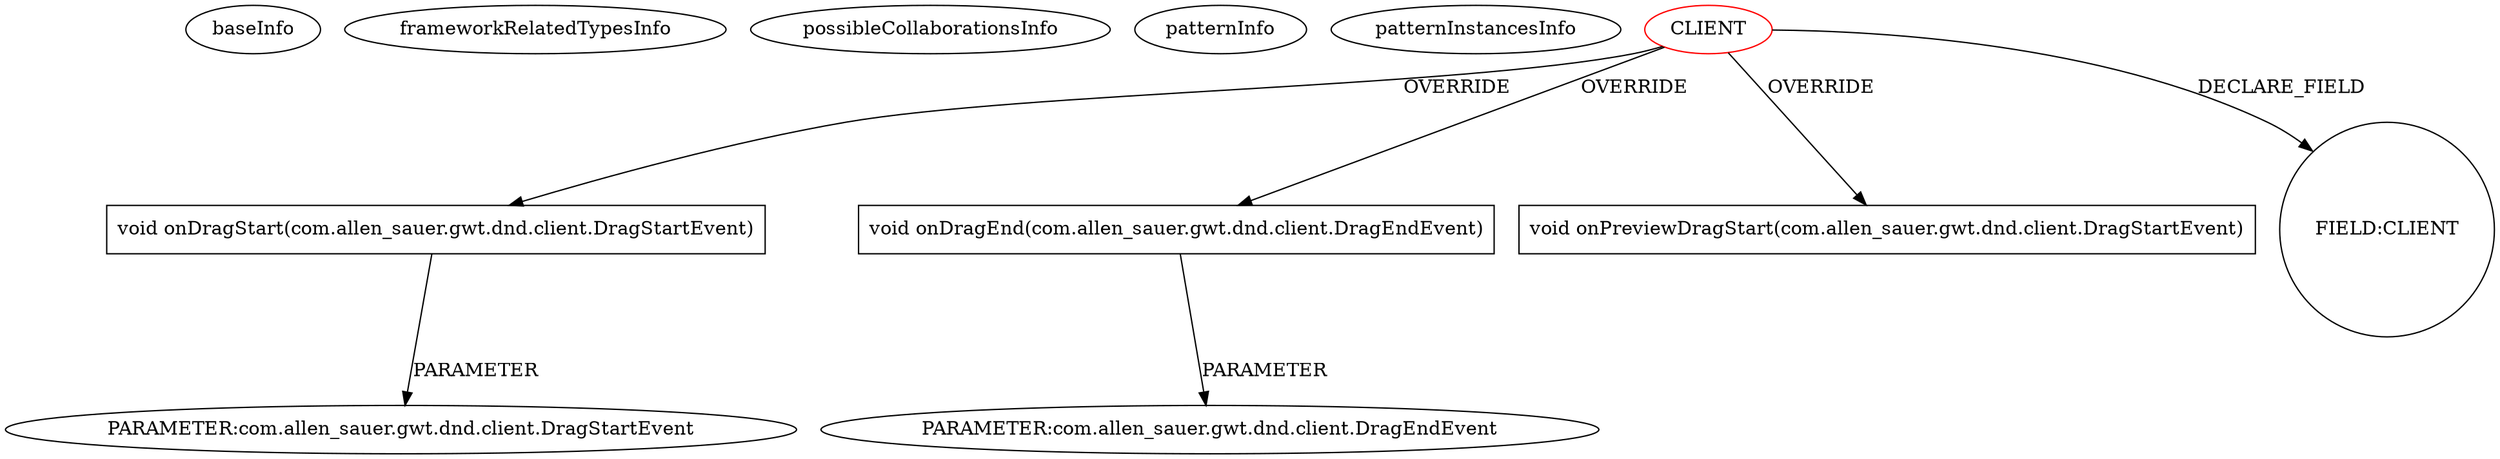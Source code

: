 digraph {
baseInfo[graphId=1764,category="pattern",isAnonymous=false,possibleRelation=false]
frameworkRelatedTypesInfo[]
possibleCollaborationsInfo[]
patternInfo[frequency=2.0,patternRootClient=0]
patternInstancesInfo[0="aramk-mechanix~/aramk-mechanix/mechanix-master/src/au/edu/unimelb/csse/smd/mechanix/client/view/GameController.java~GameController~729",1="luxferrari-AlgebrApp~/luxferrari-AlgebrApp/AlgebrApp-master/AlgebrApp/src/org/luxferrari/algebrapp/client/MonomialDragHandler.java~MonomialDragHandler~3644"]
29[label="PARAMETER:com.allen_sauer.gwt.dnd.client.DragStartEvent",vertexType="PARAMETER_DECLARATION",isFrameworkType=false]
28[label="void onDragStart(com.allen_sauer.gwt.dnd.client.DragStartEvent)",vertexType="OVERRIDING_METHOD_DECLARATION",isFrameworkType=false,shape=box]
0[label="CLIENT",vertexType="ROOT_CLIENT_CLASS_DECLARATION",isFrameworkType=false,color=red]
25[label="void onDragEnd(com.allen_sauer.gwt.dnd.client.DragEndEvent)",vertexType="OVERRIDING_METHOD_DECLARATION",isFrameworkType=false,shape=box]
34[label="void onPreviewDragStart(com.allen_sauer.gwt.dnd.client.DragStartEvent)",vertexType="OVERRIDING_METHOD_DECLARATION",isFrameworkType=false,shape=box]
26[label="PARAMETER:com.allen_sauer.gwt.dnd.client.DragEndEvent",vertexType="PARAMETER_DECLARATION",isFrameworkType=false]
8[label="FIELD:CLIENT",vertexType="FIELD_DECLARATION",isFrameworkType=false,shape=circle]
0->8[label="DECLARE_FIELD"]
28->29[label="PARAMETER"]
0->34[label="OVERRIDE"]
25->26[label="PARAMETER"]
0->28[label="OVERRIDE"]
0->25[label="OVERRIDE"]
}
